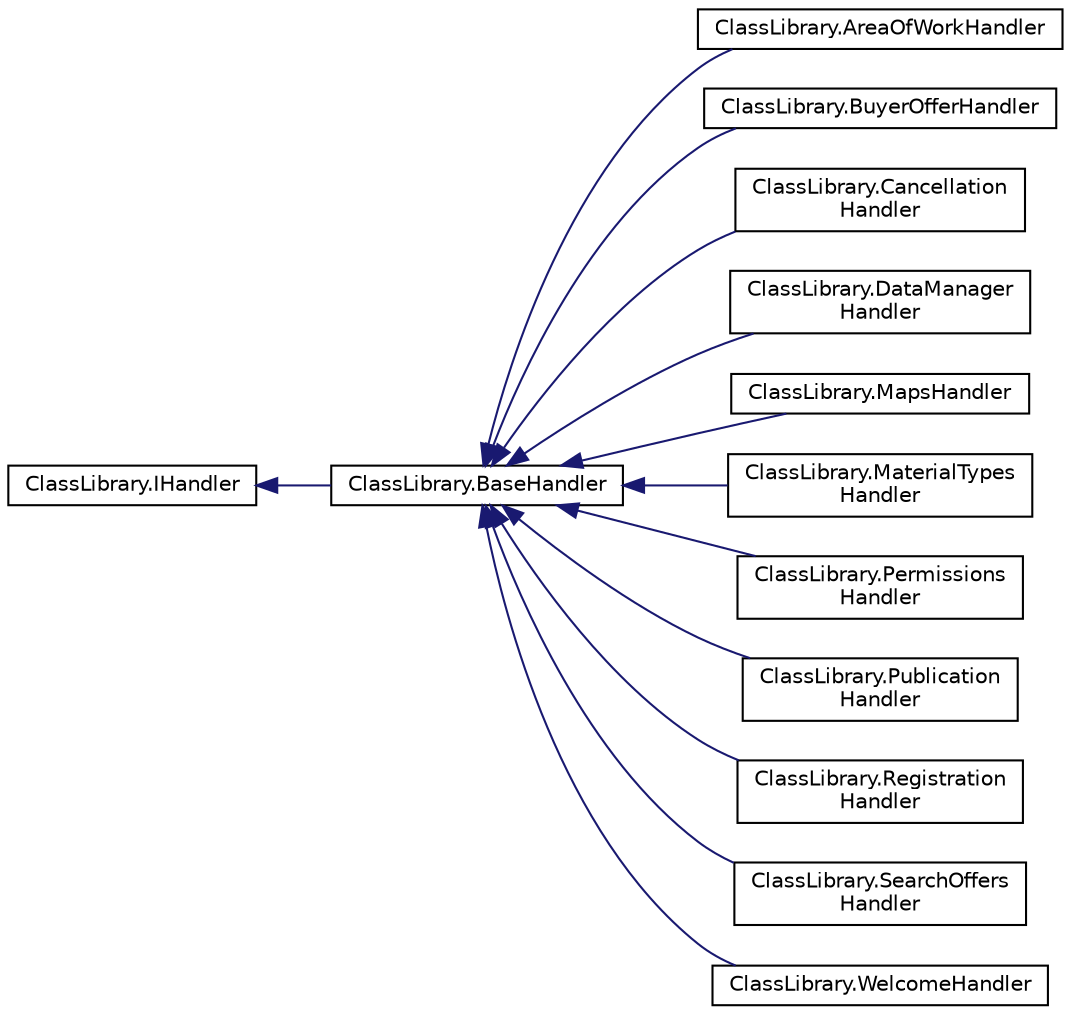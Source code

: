 digraph "Graphical Class Hierarchy"
{
 // INTERACTIVE_SVG=YES
 // LATEX_PDF_SIZE
  edge [fontname="Helvetica",fontsize="10",labelfontname="Helvetica",labelfontsize="10"];
  node [fontname="Helvetica",fontsize="10",shape=record];
  rankdir="LR";
  Node0 [label="ClassLibrary.IHandler",height=0.2,width=0.4,color="black", fillcolor="white", style="filled",URL="$interfaceClassLibrary_1_1IHandler.html",tooltip=" "];
  Node0 -> Node1 [dir="back",color="midnightblue",fontsize="10",style="solid",fontname="Helvetica"];
  Node1 [label="ClassLibrary.BaseHandler",height=0.2,width=0.4,color="black", fillcolor="white", style="filled",URL="$classClassLibrary_1_1BaseHandler.html",tooltip="Clase base para implementar el patrón Chain of Responsibility. En ese patrón se pasa un mensaje a tra..."];
  Node1 -> Node2 [dir="back",color="midnightblue",fontsize="10",style="solid",fontname="Helvetica"];
  Node2 [label="ClassLibrary.AreaOfWorkHandler",height=0.2,width=0.4,color="black", fillcolor="white", style="filled",URL="$classClassLibrary_1_1AreaOfWorkHandler.html",tooltip="Este handler implementa el patrón Chain of Responsability y es el encargado de manejar los comandos /..."];
  Node1 -> Node3 [dir="back",color="midnightblue",fontsize="10",style="solid",fontname="Helvetica"];
  Node3 [label="ClassLibrary.BuyerOfferHandler",height=0.2,width=0.4,color="black", fillcolor="white", style="filled",URL="$classClassLibrary_1_1BuyerOfferHandler.html",tooltip=" "];
  Node1 -> Node4 [dir="back",color="midnightblue",fontsize="10",style="solid",fontname="Helvetica"];
  Node4 [label="ClassLibrary.Cancellation\lHandler",height=0.2,width=0.4,color="black", fillcolor="white", style="filled",URL="$classClassLibrary_1_1CancellationHandler.html",tooltip="Este handler implementa el patrón Chain of Responsability y es el encargado de manejar el comando /ca..."];
  Node1 -> Node5 [dir="back",color="midnightblue",fontsize="10",style="solid",fontname="Helvetica"];
  Node5 [label="ClassLibrary.DataManager\lHandler",height=0.2,width=0.4,color="black", fillcolor="white", style="filled",URL="$classClassLibrary_1_1DataManagerHandler.html",tooltip="Este handler implementa el patrón Chain of Responsability y es el encargado de manejar el comando /ve..."];
  Node1 -> Node6 [dir="back",color="midnightblue",fontsize="10",style="solid",fontname="Helvetica"];
  Node6 [label="ClassLibrary.MapsHandler",height=0.2,width=0.4,color="black", fillcolor="white", style="filled",URL="$classClassLibrary_1_1MapsHandler.html",tooltip="Un \"handler\" del patrón Chain of Responsibility que implementa los comandos /ver_mapa,..."];
  Node1 -> Node7 [dir="back",color="midnightblue",fontsize="10",style="solid",fontname="Helvetica"];
  Node7 [label="ClassLibrary.MaterialTypes\lHandler",height=0.2,width=0.4,color="black", fillcolor="white", style="filled",URL="$classClassLibrary_1_1MaterialTypesHandler.html",tooltip="Este handler implementa el patrón Chain of Responsability y es el encargado de manejar los comandos /..."];
  Node1 -> Node8 [dir="back",color="midnightblue",fontsize="10",style="solid",fontname="Helvetica"];
  Node8 [label="ClassLibrary.Permissions\lHandler",height=0.2,width=0.4,color="black", fillcolor="white", style="filled",URL="$classClassLibrary_1_1PermissionsHandler.html",tooltip="Este handler implementa el patrón Chain of Responsability y es el encargado de manejar el comando /ha..."];
  Node1 -> Node9 [dir="back",color="midnightblue",fontsize="10",style="solid",fontname="Helvetica"];
  Node9 [label="ClassLibrary.Publication\lHandler",height=0.2,width=0.4,color="black", fillcolor="white", style="filled",URL="$classClassLibrary_1_1PublicationHandler.html",tooltip="Este handler implementa el patrón Chain of Responsability y es el encargado de manejar el comando /pu..."];
  Node1 -> Node10 [dir="back",color="midnightblue",fontsize="10",style="solid",fontname="Helvetica"];
  Node10 [label="ClassLibrary.Registration\lHandler",height=0.2,width=0.4,color="black", fillcolor="white", style="filled",URL="$classClassLibrary_1_1RegistrationHandler.html",tooltip="Este handler implementa el patrón Chain of Responsability y es el encargado de manejar el comando /re..."];
  Node1 -> Node11 [dir="back",color="midnightblue",fontsize="10",style="solid",fontname="Helvetica"];
  Node11 [label="ClassLibrary.SearchOffers\lHandler",height=0.2,width=0.4,color="black", fillcolor="white", style="filled",URL="$classClassLibrary_1_1SearchOffersHandler.html",tooltip=" "];
  Node1 -> Node12 [dir="back",color="midnightblue",fontsize="10",style="solid",fontname="Helvetica"];
  Node12 [label="ClassLibrary.WelcomeHandler",height=0.2,width=0.4,color="black", fillcolor="white", style="filled",URL="$classClassLibrary_1_1WelcomeHandler.html",tooltip="Este handler implementa el patrón Chain of Responsability y es el encargado de manejar el comando /st..."];
}
